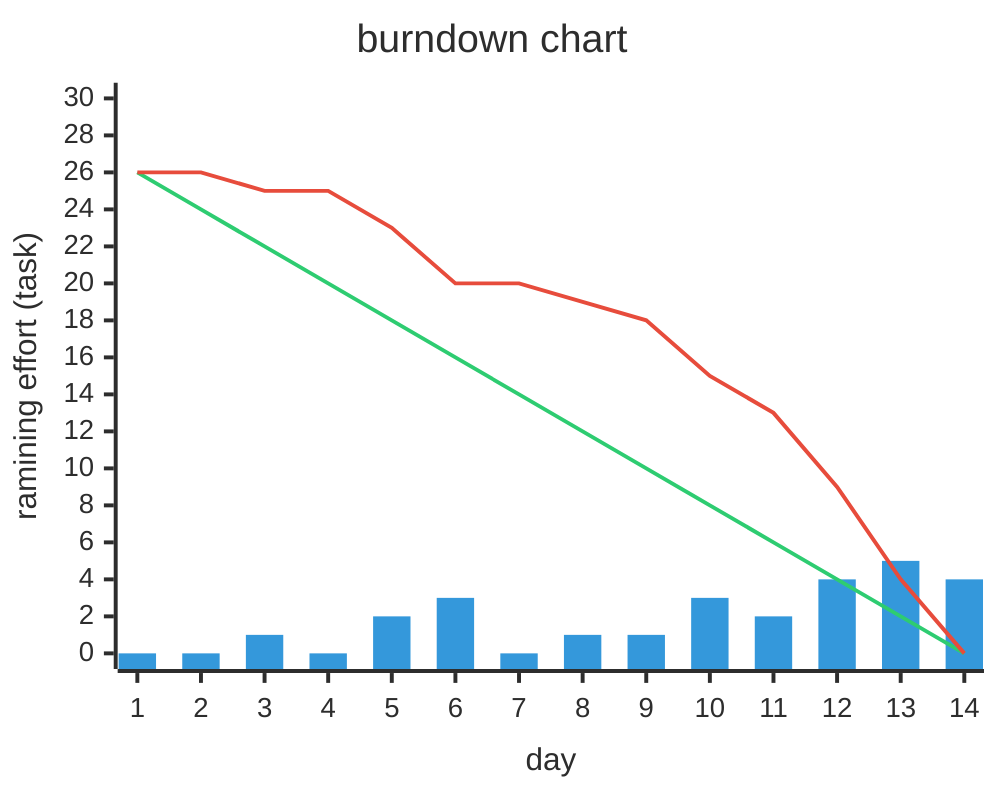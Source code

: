 ---
config:
    xyChart:
        width: 500
        height: 400
    themeVariables:
        xyChart:
            plotColorPalette: "#3498db, #2ecc71, #e74c3c"
            backgroundColor: "transparent"
            titleColor: "#2d2d2d"
            xAxisLabelColor: "#2d2d2d"
            xAxisTickColor: "#2d2d2d"
            xAxisLineColor: "#2d2d2d"
            xAxisTitleColor: "#2d2d2d"
            yAxisLabelColor: "#2d2d2d"
            yAxisTickColor: "#2d2d2d"
            yAxisLineColor: "#2d2d2d"
            yAxisTitleColor: "#2d2d2d"
---
xychart-beta
    title "burndown chart"
    x-axis "day" [1, 2, 3, 4, 5, 6, 7, 8, 9, 10, 11, 12, 13, 14]
    y-axis "ramining effort (task)" 0 --> 30
    bar  [ 0,  0,  1,  0,  2,  3,  0,  1,  1,  3,  2,  4, 5, 4]
    line "ideal" [26, 24, 22, 20, 18, 16, 14, 12, 10,  8,  6,  4, 2, 0]
    line "remaining task" [26, 26, 25, 25, 23, 20, 20, 19, 18, 15, 13,  9, 4, 0]